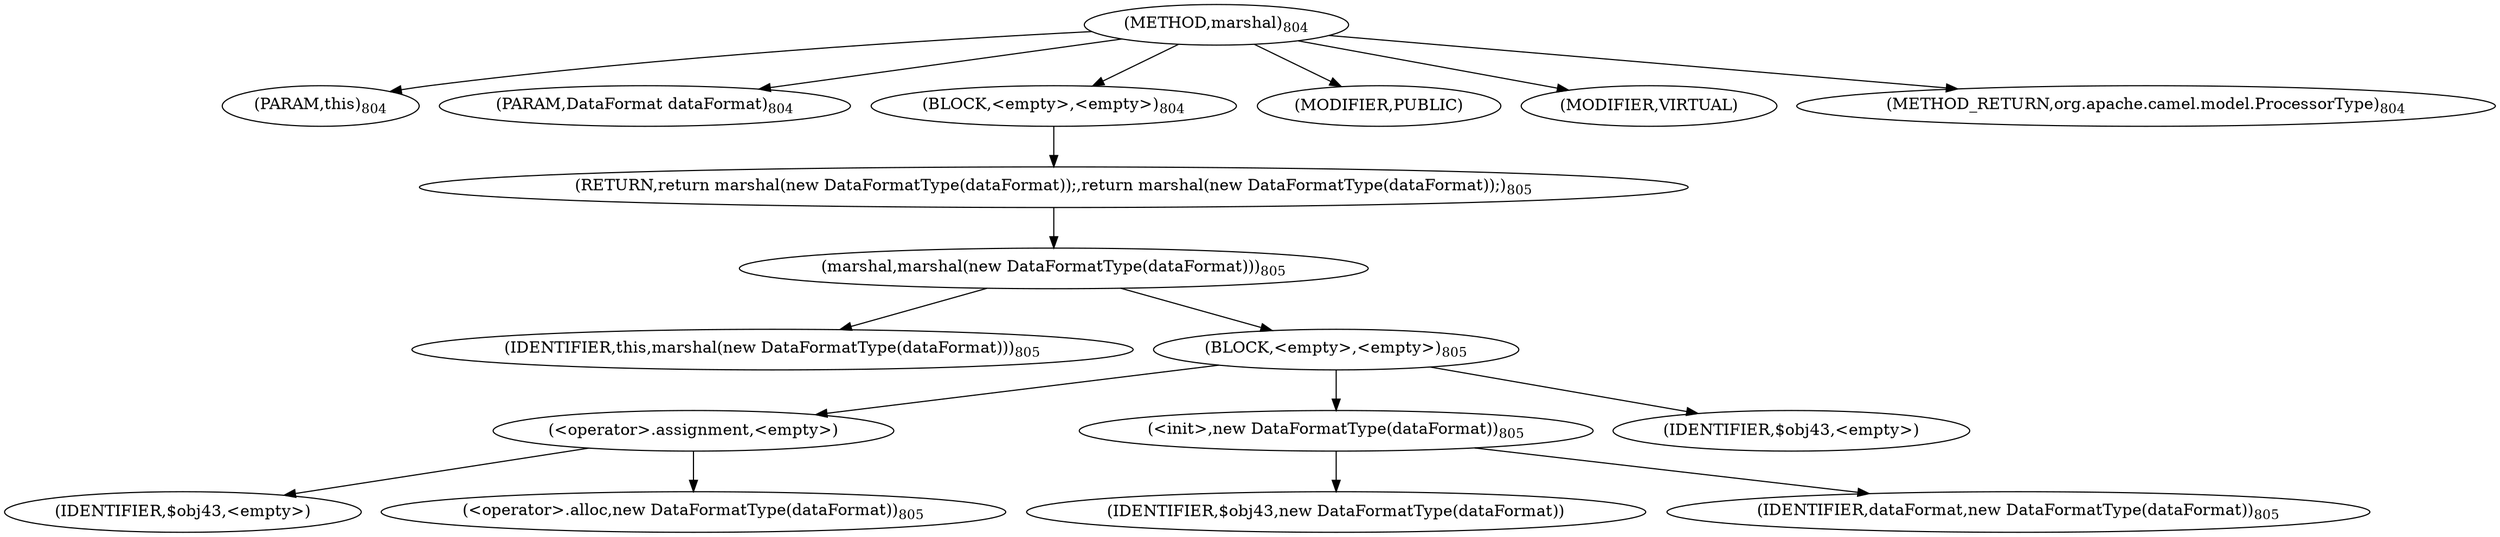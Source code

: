 digraph "marshal" {  
"1542" [label = <(METHOD,marshal)<SUB>804</SUB>> ]
"224" [label = <(PARAM,this)<SUB>804</SUB>> ]
"1543" [label = <(PARAM,DataFormat dataFormat)<SUB>804</SUB>> ]
"1544" [label = <(BLOCK,&lt;empty&gt;,&lt;empty&gt;)<SUB>804</SUB>> ]
"1545" [label = <(RETURN,return marshal(new DataFormatType(dataFormat));,return marshal(new DataFormatType(dataFormat));)<SUB>805</SUB>> ]
"1546" [label = <(marshal,marshal(new DataFormatType(dataFormat)))<SUB>805</SUB>> ]
"223" [label = <(IDENTIFIER,this,marshal(new DataFormatType(dataFormat)))<SUB>805</SUB>> ]
"1547" [label = <(BLOCK,&lt;empty&gt;,&lt;empty&gt;)<SUB>805</SUB>> ]
"1548" [label = <(&lt;operator&gt;.assignment,&lt;empty&gt;)> ]
"1549" [label = <(IDENTIFIER,$obj43,&lt;empty&gt;)> ]
"1550" [label = <(&lt;operator&gt;.alloc,new DataFormatType(dataFormat))<SUB>805</SUB>> ]
"1551" [label = <(&lt;init&gt;,new DataFormatType(dataFormat))<SUB>805</SUB>> ]
"1552" [label = <(IDENTIFIER,$obj43,new DataFormatType(dataFormat))> ]
"1553" [label = <(IDENTIFIER,dataFormat,new DataFormatType(dataFormat))<SUB>805</SUB>> ]
"1554" [label = <(IDENTIFIER,$obj43,&lt;empty&gt;)> ]
"1555" [label = <(MODIFIER,PUBLIC)> ]
"1556" [label = <(MODIFIER,VIRTUAL)> ]
"1557" [label = <(METHOD_RETURN,org.apache.camel.model.ProcessorType)<SUB>804</SUB>> ]
  "1542" -> "224" 
  "1542" -> "1543" 
  "1542" -> "1544" 
  "1542" -> "1555" 
  "1542" -> "1556" 
  "1542" -> "1557" 
  "1544" -> "1545" 
  "1545" -> "1546" 
  "1546" -> "223" 
  "1546" -> "1547" 
  "1547" -> "1548" 
  "1547" -> "1551" 
  "1547" -> "1554" 
  "1548" -> "1549" 
  "1548" -> "1550" 
  "1551" -> "1552" 
  "1551" -> "1553" 
}
